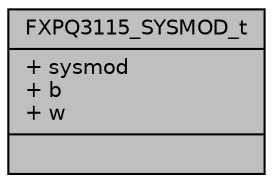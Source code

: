 digraph "FXPQ3115_SYSMOD_t"
{
  edge [fontname="Helvetica",fontsize="10",labelfontname="Helvetica",labelfontsize="10"];
  node [fontname="Helvetica",fontsize="10",shape=record];
  Node1 [label="{FXPQ3115_SYSMOD_t\n|+ sysmod\l+ b\l+ w\l|}",height=0.2,width=0.4,color="black", fillcolor="grey75", style="filled", fontcolor="black"];
}
